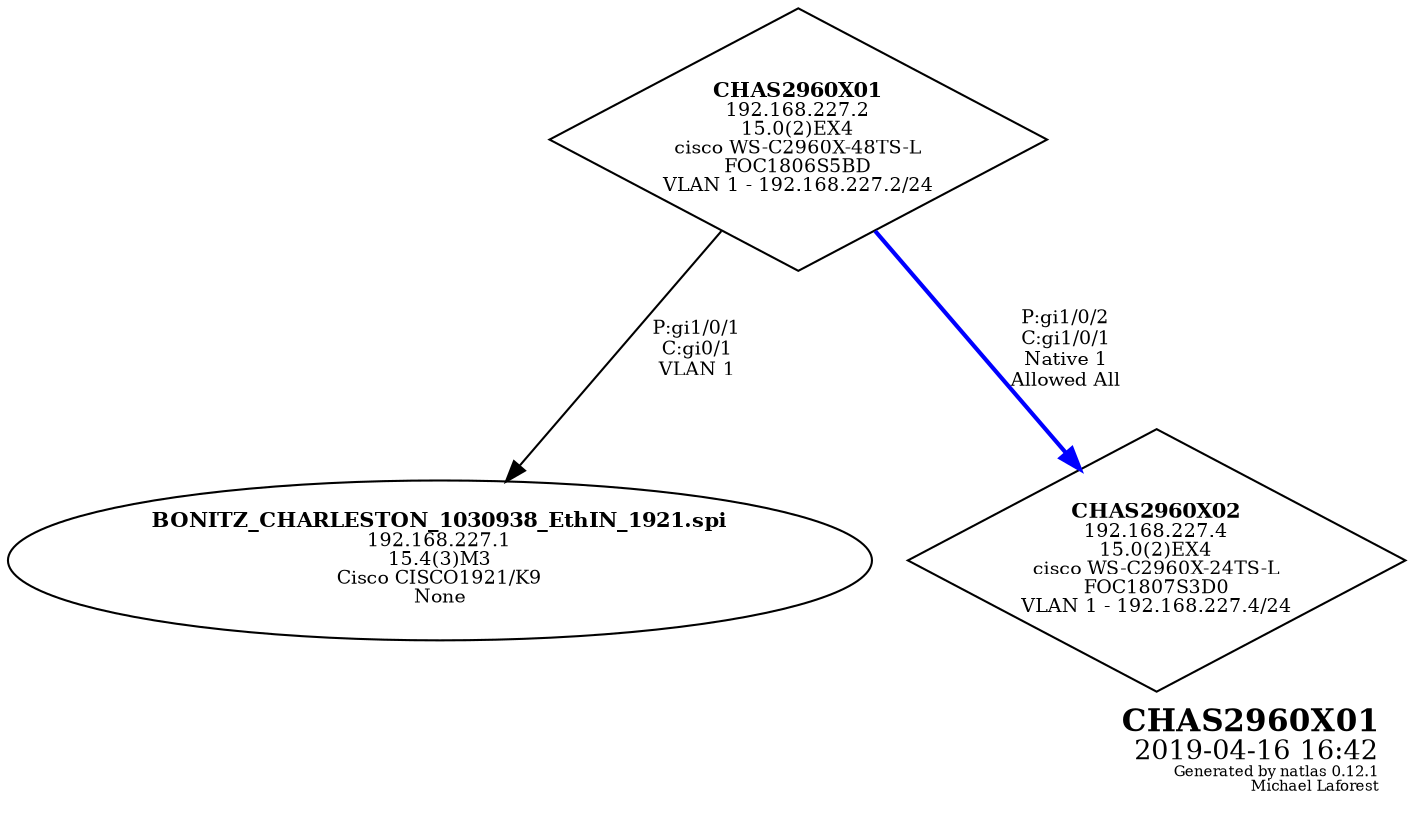 graph G {
	graph [bb="0,0,602.24,386",
		fontsize=10,
		label=<<table border="0"><tr><td balign="right"><font point-size="15"><b>CHAS2960X01</b></font><br /><font point-size="13">2019-04-16 16:42</font><br /><font point-size="7">Generated by natlas 0.12.1<br />Michael Laforest</font><br /></td></tr></table>>,
		labeljust=r,
		labelloc=b,
		lheight=0.69,
		lp="541.74,29",
		lwidth=1.46
	];
	node [fontsize=9,
		label="\N"
	];
	edge [fontsize=9,
		labeljust=l
	];
	CHAS2960X01	 [height=1.75,
		label=<<font point-size="10"><b>CHAS2960X01</b></font><br />192.168.227.2<br />15.0(2)EX4<br />cisco WS-C2960X-48TS-L<br />FOC1806S5BD<br />VLAN 1 - 192.168.227.2/24<br />>,
		peripheries=1,
		pos="328.24,323",
		shape=diamond,
		style=solid,
		width=3.3056];
	"BONITZ_CHARLESTON_1030938_EthIN_1921.spi"	 [height=1.0607,
		label=<<font point-size="10"><b>BONITZ_CHARLESTON_1030938_EthIN_1921.spi</b></font><br />192.168.227.1<br />15.4(3)M3<br />Cisco CISCO1921/K9<br />None<br />>,
		peripheries=1,
		pos="173.24,121",
		shape=ellipse,
		style=solid,
		width=4.8123];
	CHAS2960X01 -- "BONITZ_CHARLESTON_1030938_EthIN_1921.spi"	 [color=black,
		dir=forward,
		label="P:gi1/0/1\nC:gi0/1\nVLAN 1",
		lp="281.74,222",
		pos="e,202.34,158.92 293.84,278.17 268.52,245.17 234.19,200.43 208.64,167.13",
		style=solid];
	CHAS2960X02	 [height=1.75,
		label=<<font point-size="10"><b>CHAS2960X02</b></font><br />192.168.227.4<br />15.0(2)EX4<br />cisco WS-C2960X-24TS-L<br />FOC1807S3D0<br />VLAN 1 - 192.168.227.4/24<br />>,
		peripheries=1,
		pos="483.24,121",
		shape=diamond,
		style=solid,
		width=3.3056];
	CHAS2960X01 -- CHAS2960X02	 [color=blue,
		dir=forward,
		label="P:gi1/0/2\nC:gi1/0/1\nNative 1\nAllowed All",
		lp="442.74,222",
		pos="e,448.67,166.05 362.64,278.17 386.24,247.42 417.65,206.48 442.5,174.09",
		style=bold];
}
